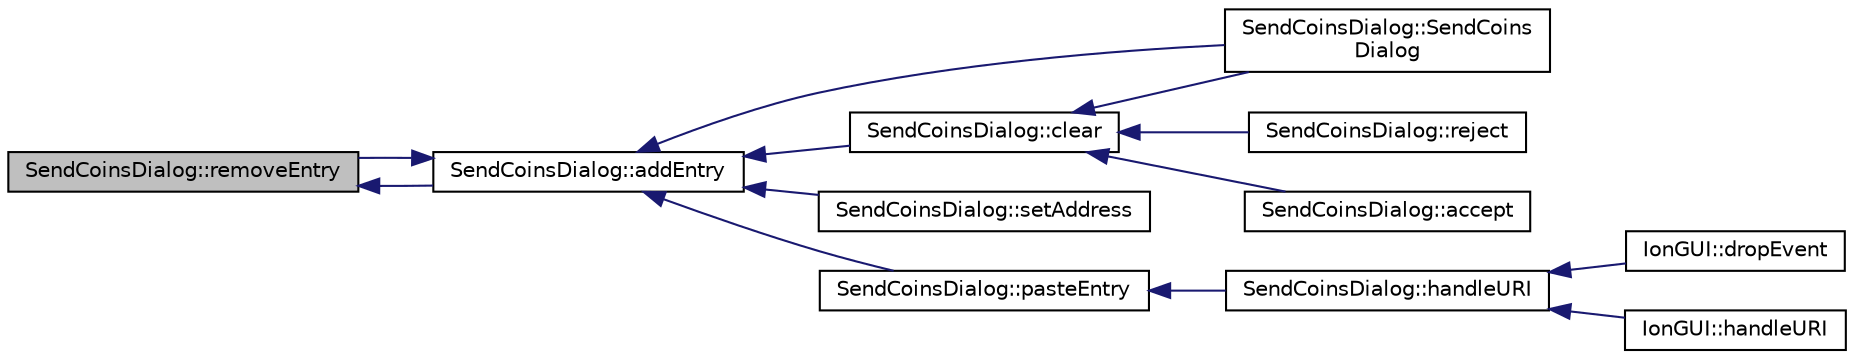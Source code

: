 digraph "SendCoinsDialog::removeEntry"
{
  edge [fontname="Helvetica",fontsize="10",labelfontname="Helvetica",labelfontsize="10"];
  node [fontname="Helvetica",fontsize="10",shape=record];
  rankdir="LR";
  Node597 [label="SendCoinsDialog::removeEntry",height=0.2,width=0.4,color="black", fillcolor="grey75", style="filled", fontcolor="black"];
  Node597 -> Node598 [dir="back",color="midnightblue",fontsize="10",style="solid",fontname="Helvetica"];
  Node598 [label="SendCoinsDialog::addEntry",height=0.2,width=0.4,color="black", fillcolor="white", style="filled",URL="$d6/de6/class_send_coins_dialog.html#a3d680a76b967641115c6ff2fa83fb62a"];
  Node598 -> Node599 [dir="back",color="midnightblue",fontsize="10",style="solid",fontname="Helvetica"];
  Node599 [label="SendCoinsDialog::SendCoins\lDialog",height=0.2,width=0.4,color="black", fillcolor="white", style="filled",URL="$d6/de6/class_send_coins_dialog.html#a0df5bc29d1df68eda44826651afc595f"];
  Node598 -> Node600 [dir="back",color="midnightblue",fontsize="10",style="solid",fontname="Helvetica"];
  Node600 [label="SendCoinsDialog::clear",height=0.2,width=0.4,color="black", fillcolor="white", style="filled",URL="$d6/de6/class_send_coins_dialog.html#a127bddff45f49ff5e6e263efe218ae26"];
  Node600 -> Node599 [dir="back",color="midnightblue",fontsize="10",style="solid",fontname="Helvetica"];
  Node600 -> Node601 [dir="back",color="midnightblue",fontsize="10",style="solid",fontname="Helvetica"];
  Node601 [label="SendCoinsDialog::reject",height=0.2,width=0.4,color="black", fillcolor="white", style="filled",URL="$d6/de6/class_send_coins_dialog.html#a4879553d77d29f522ac92ac04580f4ad"];
  Node600 -> Node602 [dir="back",color="midnightblue",fontsize="10",style="solid",fontname="Helvetica"];
  Node602 [label="SendCoinsDialog::accept",height=0.2,width=0.4,color="black", fillcolor="white", style="filled",URL="$d6/de6/class_send_coins_dialog.html#af2185c3d29e43d37c30669f0def46060"];
  Node598 -> Node597 [dir="back",color="midnightblue",fontsize="10",style="solid",fontname="Helvetica"];
  Node598 -> Node603 [dir="back",color="midnightblue",fontsize="10",style="solid",fontname="Helvetica"];
  Node603 [label="SendCoinsDialog::setAddress",height=0.2,width=0.4,color="black", fillcolor="white", style="filled",URL="$d6/de6/class_send_coins_dialog.html#a920b2dbf121ca3cfac2adc56e96295f8"];
  Node598 -> Node604 [dir="back",color="midnightblue",fontsize="10",style="solid",fontname="Helvetica"];
  Node604 [label="SendCoinsDialog::pasteEntry",height=0.2,width=0.4,color="black", fillcolor="white", style="filled",URL="$d6/de6/class_send_coins_dialog.html#a4440d15ced5d217baaad33a17d56b409"];
  Node604 -> Node605 [dir="back",color="midnightblue",fontsize="10",style="solid",fontname="Helvetica"];
  Node605 [label="SendCoinsDialog::handleURI",height=0.2,width=0.4,color="black", fillcolor="white", style="filled",URL="$d6/de6/class_send_coins_dialog.html#a0b55c56582d3352734eb01e8a6f404c1"];
  Node605 -> Node606 [dir="back",color="midnightblue",fontsize="10",style="solid",fontname="Helvetica"];
  Node606 [label="IonGUI::dropEvent",height=0.2,width=0.4,color="black", fillcolor="white", style="filled",URL="$dc/d0b/class_ion_g_u_i.html#a42edcabd719877fa223bfc4ce1004950"];
  Node605 -> Node607 [dir="back",color="midnightblue",fontsize="10",style="solid",fontname="Helvetica"];
  Node607 [label="IonGUI::handleURI",height=0.2,width=0.4,color="black", fillcolor="white", style="filled",URL="$dc/d0b/class_ion_g_u_i.html#a96c92e010ff8af010b4053c09128a273"];
}
